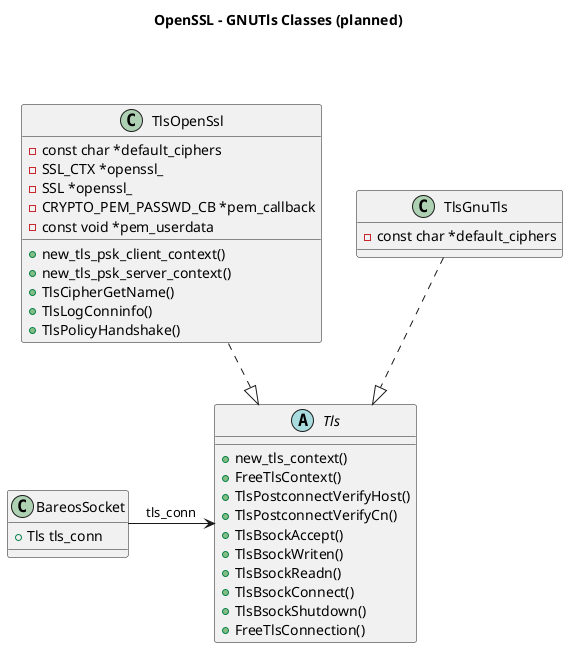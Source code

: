 @startuml

Title: OpenSSL - GNUTls Classes (planned)\n\n\n

class BareosSocket {
  + Tls tls_conn
}

class "TlsOpenSsl" as OpenSsl {
  - const char *default_ciphers
  - SSL_CTX *openssl_
  - SSL *openssl_
  - CRYPTO_PEM_PASSWD_CB *pem_callback
  - const void *pem_userdata
  + new_tls_psk_client_context()
  + new_tls_psk_server_context()
  + TlsCipherGetName()
  + TlsLogConninfo()
  + TlsPolicyHandshake()
}

class "TlsGnuTls" as GnuTls {
  - const char *default_ciphers
}

abstract class Tls {
  + new_tls_context()
  + FreeTlsContext()
  + TlsPostconnectVerifyHost()
  + TlsPostconnectVerifyCn()
  + TlsBsockAccept()
  + TlsBsockWriten()
  + TlsBsockReadn()
  + TlsBsockConnect()
  + TlsBsockShutdown()
  + FreeTlsConnection()
}

OpenSsl ..|> Tls
GnuTls ..|> Tls

BareosSocket -> Tls : tls_conn

@enduml